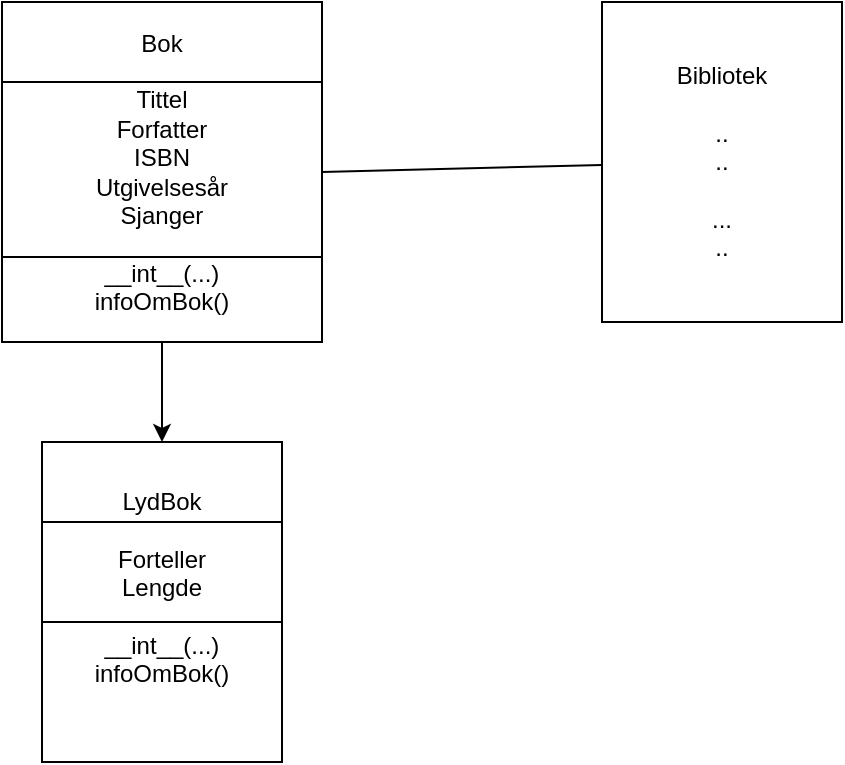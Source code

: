 <mxfile>
    <diagram id="cLqmkRy-XzriXTqdjEUm" name="Page-1">
        <mxGraphModel dx="684" dy="1444" grid="1" gridSize="10" guides="1" tooltips="1" connect="1" arrows="1" fold="1" page="1" pageScale="1" pageWidth="850" pageHeight="1100" math="0" shadow="0">
            <root>
                <mxCell id="0"/>
                <mxCell id="1" parent="0"/>
                <mxCell id="24" value="" style="edgeStyle=none;html=1;" edge="1" parent="1" source="19" target="23">
                    <mxGeometry relative="1" as="geometry"/>
                </mxCell>
                <mxCell id="19" value="Bok&lt;br&gt;&lt;br&gt;Tittel&lt;br&gt;Forfatter&lt;br&gt;ISBN&lt;br&gt;Utgivelsesår&lt;br&gt;Sjanger&lt;br&gt;&lt;br&gt;__int__(...)&lt;br&gt;infoOmBok()" style="rounded=0;whiteSpace=wrap;html=1;" vertex="1" parent="1">
                    <mxGeometry x="40" y="-1080" width="160" height="170" as="geometry"/>
                </mxCell>
                <mxCell id="20" value="" style="endArrow=none;html=1;entryX=1;entryY=0.75;entryDx=0;entryDy=0;exitX=0;exitY=0.75;exitDx=0;exitDy=0;" edge="1" parent="1" source="19" target="19">
                    <mxGeometry width="50" height="50" relative="1" as="geometry">
                        <mxPoint x="80" y="-940" as="sourcePoint"/>
                        <mxPoint x="130" y="-990" as="targetPoint"/>
                    </mxGeometry>
                </mxCell>
                <mxCell id="21" value="" style="endArrow=none;html=1;entryX=1;entryY=0.75;entryDx=0;entryDy=0;exitX=0;exitY=0.75;exitDx=0;exitDy=0;" edge="1" parent="1">
                    <mxGeometry width="50" height="50" relative="1" as="geometry">
                        <mxPoint x="40" y="-1040" as="sourcePoint"/>
                        <mxPoint x="200" y="-1040" as="targetPoint"/>
                    </mxGeometry>
                </mxCell>
                <mxCell id="23" value="LydBok&lt;br&gt;&lt;br&gt;Forteller&lt;br&gt;Lengde&lt;br&gt;&lt;br&gt;__int__(...)&lt;br&gt;infoOmBok()&lt;br&gt;&lt;br&gt;" style="whiteSpace=wrap;html=1;rounded=0;" vertex="1" parent="1">
                    <mxGeometry x="60" y="-860" width="120" height="160" as="geometry"/>
                </mxCell>
                <mxCell id="25" value="" style="endArrow=none;html=1;" edge="1" parent="1" target="23">
                    <mxGeometry width="50" height="50" relative="1" as="geometry">
                        <mxPoint x="60" y="-770" as="sourcePoint"/>
                        <mxPoint x="110" y="-812.5" as="targetPoint"/>
                        <Array as="points">
                            <mxPoint x="180" y="-770"/>
                        </Array>
                    </mxGeometry>
                </mxCell>
                <mxCell id="27" value="" style="endArrow=none;html=1;entryX=1;entryY=0.25;entryDx=0;entryDy=0;exitX=0;exitY=0.25;exitDx=0;exitDy=0;" edge="1" parent="1" source="23" target="23">
                    <mxGeometry width="50" height="50" relative="1" as="geometry">
                        <mxPoint x="60" y="-810" as="sourcePoint"/>
                        <mxPoint x="110" y="-860" as="targetPoint"/>
                    </mxGeometry>
                </mxCell>
                <mxCell id="30" value="Bibliotek&lt;br&gt;&lt;br&gt;..&lt;br&gt;..&lt;br&gt;&lt;br&gt;...&lt;br&gt;.." style="rounded=0;whiteSpace=wrap;html=1;" vertex="1" parent="1">
                    <mxGeometry x="340" y="-1080" width="120" height="160" as="geometry"/>
                </mxCell>
                <mxCell id="31" value="" style="endArrow=none;html=1;exitX=1;exitY=0.5;exitDx=0;exitDy=0;" edge="1" parent="1" source="19" target="30">
                    <mxGeometry width="50" height="50" relative="1" as="geometry">
                        <mxPoint x="230" y="-975" as="sourcePoint"/>
                        <mxPoint x="280" y="-1025" as="targetPoint"/>
                    </mxGeometry>
                </mxCell>
            </root>
        </mxGraphModel>
    </diagram>
</mxfile>
